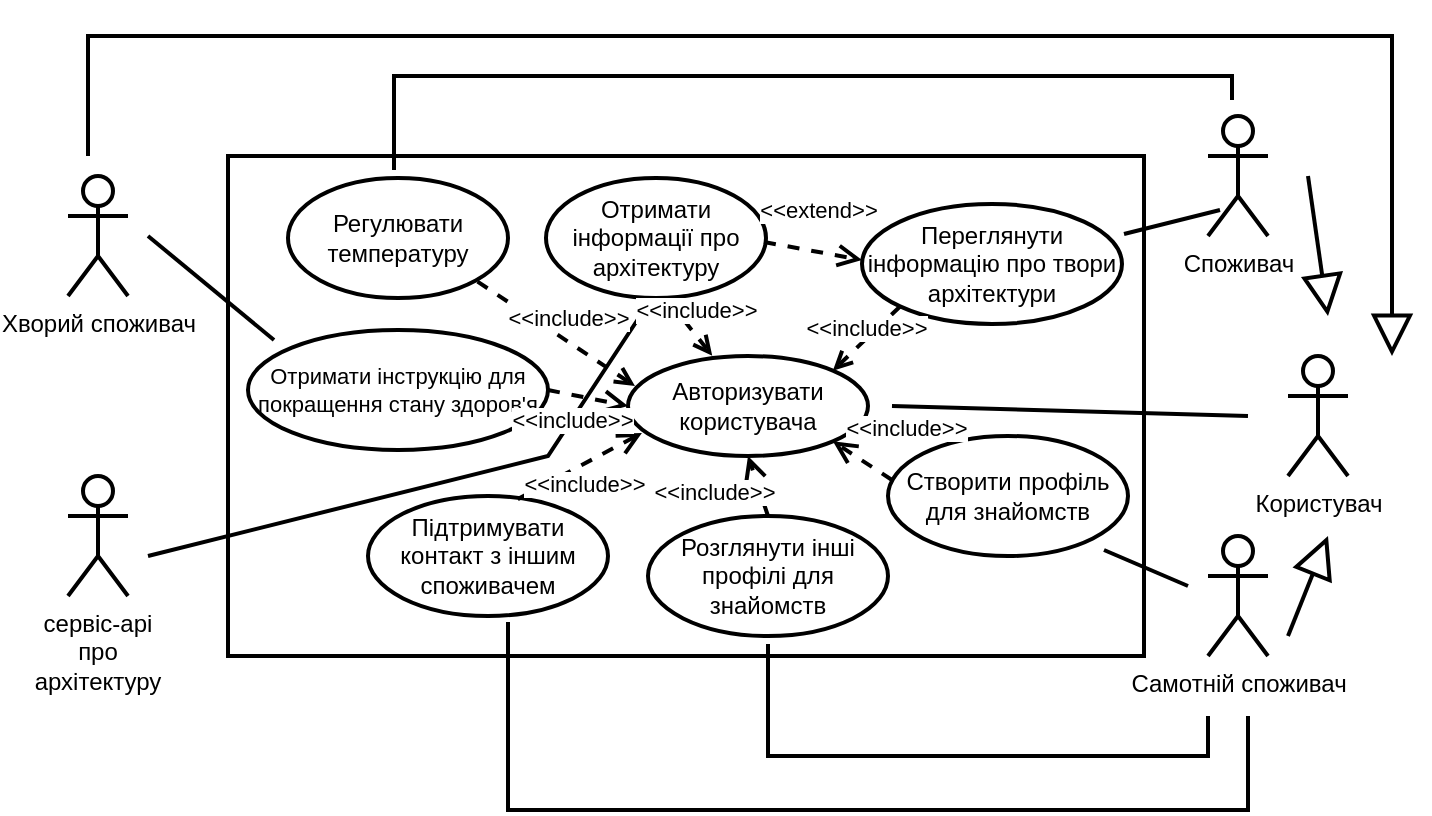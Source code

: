 <mxfile version="20.3.0" type="google"><diagram id="sZy7QvhaJ3p7N80DQnoZ" name="Page-1"><mxGraphModel grid="1" page="1" gridSize="10" guides="1" tooltips="1" connect="1" arrows="1" fold="1" pageScale="1" pageWidth="827" pageHeight="1169" math="0" shadow="0"><root><mxCell id="0"/><mxCell id="1" parent="0"/><mxCell id="dYfooo_JBhy-FhwJGxgP-1" value="" style="rounded=0;whiteSpace=wrap;html=1;fontSize=12;align=center;sketch=0;spacing=2;strokeWidth=2;" vertex="1" parent="1"><mxGeometry x="130" y="170" width="458" height="250" as="geometry"/></mxCell><mxCell id="dYfooo_JBhy-FhwJGxgP-2" value="Самотній споживач" style="shape=umlActor;verticalLabelPosition=bottom;verticalAlign=top;html=1;outlineConnect=0;strokeWidth=2;" vertex="1" parent="1"><mxGeometry x="620" y="360" width="30" height="60" as="geometry"/></mxCell><mxCell id="dYfooo_JBhy-FhwJGxgP-3" value="Споживач" style="shape=umlActor;verticalLabelPosition=bottom;verticalAlign=top;html=1;outlineConnect=0;strokeWidth=2;" vertex="1" parent="1"><mxGeometry x="620" y="150" width="30" height="60" as="geometry"/></mxCell><mxCell id="dYfooo_JBhy-FhwJGxgP-4" value="сервіс-api про архітектуру" style="shape=umlActor;verticalLabelPosition=bottom;verticalAlign=top;html=1;outlineConnect=0;strokeWidth=2;whiteSpace=wrap;" vertex="1" parent="1"><mxGeometry x="50" y="330" width="30" height="60" as="geometry"/></mxCell><mxCell id="dYfooo_JBhy-FhwJGxgP-5" value="Хворий споживач" style="shape=umlActor;verticalLabelPosition=bottom;verticalAlign=top;html=1;outlineConnect=0;strokeWidth=2;" vertex="1" parent="1"><mxGeometry x="50" y="180" width="30" height="60" as="geometry"/></mxCell><mxCell id="dYfooo_JBhy-FhwJGxgP-11" value="Користувач" style="shape=umlActor;verticalLabelPosition=bottom;verticalAlign=top;html=1;outlineConnect=0;strokeWidth=2;" vertex="1" parent="1"><mxGeometry x="660" y="270" width="30" height="60" as="geometry"/></mxCell><mxCell id="dYfooo_JBhy-FhwJGxgP-12" value="Авторизувати користувача" style="ellipse;whiteSpace=wrap;html=1;strokeWidth=2;" vertex="1" parent="1"><mxGeometry x="330" y="270" width="120" height="50" as="geometry"/></mxCell><mxCell id="dYfooo_JBhy-FhwJGxgP-13" value="" style="endArrow=block;endFill=0;endSize=16;html=1;rounded=0;strokeWidth=2;startSize=0;" edge="1" parent="1"><mxGeometry width="160" relative="1" as="geometry"><mxPoint x="660" y="410" as="sourcePoint"/><mxPoint x="680" y="360" as="targetPoint"/></mxGeometry></mxCell><mxCell id="dYfooo_JBhy-FhwJGxgP-14" value="" style="endArrow=block;endFill=0;endSize=16;html=1;rounded=0;strokeWidth=2;startSize=0;" edge="1" parent="1"><mxGeometry width="160" relative="1" as="geometry"><mxPoint x="670" y="180" as="sourcePoint"/><mxPoint x="680" y="250" as="targetPoint"/></mxGeometry></mxCell><mxCell id="dYfooo_JBhy-FhwJGxgP-15" value="" style="endArrow=none;endFill=0;endSize=24;html=1;rounded=0;strokeWidth=2;" edge="1" parent="1"><mxGeometry width="160" relative="1" as="geometry"><mxPoint x="462" y="295" as="sourcePoint"/><mxPoint x="640" y="300" as="targetPoint"/></mxGeometry></mxCell><mxCell id="dYfooo_JBhy-FhwJGxgP-17" value="" style="endArrow=block;endFill=0;endSize=16;html=1;rounded=0;strokeWidth=2;startSize=0;edgeStyle=orthogonalEdgeStyle;" edge="1" parent="1"><mxGeometry width="160" relative="1" as="geometry"><mxPoint x="60" y="170" as="sourcePoint"/><mxPoint x="712" y="270" as="targetPoint"/><Array as="points"><mxPoint x="60" y="110"/><mxPoint x="712" y="110"/></Array></mxGeometry></mxCell><mxCell id="dYfooo_JBhy-FhwJGxgP-19" value="Створити профіль для знайомств" style="ellipse;whiteSpace=wrap;html=1;strokeWidth=2;" vertex="1" parent="1"><mxGeometry x="460" y="310" width="120" height="60" as="geometry"/></mxCell><mxCell id="dYfooo_JBhy-FhwJGxgP-20" value="" style="endArrow=none;endFill=0;endSize=24;html=1;rounded=0;strokeWidth=2;" edge="1" parent="1"><mxGeometry width="160" relative="1" as="geometry"><mxPoint x="568" y="367" as="sourcePoint"/><mxPoint x="610" y="385" as="targetPoint"/></mxGeometry></mxCell><mxCell id="dYfooo_JBhy-FhwJGxgP-22" value="Розглянути інші профілі для знайомств" style="ellipse;whiteSpace=wrap;html=1;strokeWidth=2;" vertex="1" parent="1"><mxGeometry x="340" y="350" width="120" height="60" as="geometry"/></mxCell><mxCell id="dYfooo_JBhy-FhwJGxgP-24" value="Підтримувати контакт з іншим споживачем" style="ellipse;whiteSpace=wrap;html=1;strokeWidth=2;" vertex="1" parent="1"><mxGeometry x="200" y="340" width="120" height="60" as="geometry"/></mxCell><mxCell id="dYfooo_JBhy-FhwJGxgP-25" value="" style="endArrow=none;endFill=0;endSize=24;html=1;rounded=0;strokeWidth=2;edgeStyle=orthogonalEdgeStyle;" edge="1" parent="1"><mxGeometry width="160" relative="1" as="geometry"><mxPoint x="400" y="414" as="sourcePoint"/><mxPoint x="620" y="450" as="targetPoint"/><Array as="points"><mxPoint x="400" y="422"/><mxPoint x="400" y="470"/><mxPoint x="620" y="470"/></Array></mxGeometry></mxCell><mxCell id="dYfooo_JBhy-FhwJGxgP-26" value="" style="endArrow=none;endFill=0;endSize=24;html=1;rounded=0;strokeWidth=2;edgeStyle=orthogonalEdgeStyle;" edge="1" parent="1"><mxGeometry width="160" relative="1" as="geometry"><mxPoint x="270" y="403" as="sourcePoint"/><mxPoint x="640" y="450" as="targetPoint"/><Array as="points"><mxPoint x="270" y="497"/><mxPoint x="640" y="497"/></Array></mxGeometry></mxCell><mxCell id="dYfooo_JBhy-FhwJGxgP-27" value="Переглянути інформацію про твори архітектури" style="ellipse;whiteSpace=wrap;html=1;strokeWidth=2;" vertex="1" parent="1"><mxGeometry x="447" y="194" width="130" height="60" as="geometry"/></mxCell><mxCell id="dYfooo_JBhy-FhwJGxgP-29" value="" style="endArrow=none;endFill=0;endSize=24;html=1;rounded=0;strokeWidth=2;" edge="1" parent="1"><mxGeometry width="160" relative="1" as="geometry"><mxPoint x="578" y="209" as="sourcePoint"/><mxPoint x="626" y="197" as="targetPoint"/></mxGeometry></mxCell><mxCell id="dYfooo_JBhy-FhwJGxgP-30" value="Отримати інформації про архітектуру" style="ellipse;whiteSpace=wrap;html=1;strokeWidth=2;" vertex="1" parent="1"><mxGeometry x="289" y="181" width="110" height="60" as="geometry"/></mxCell><mxCell id="dYfooo_JBhy-FhwJGxgP-33" value="" style="endArrow=none;endFill=0;endSize=24;html=1;rounded=0;strokeWidth=2;" edge="1" parent="1"><mxGeometry width="160" relative="1" as="geometry"><mxPoint x="90" y="370" as="sourcePoint"/><mxPoint x="338" y="247" as="targetPoint"/><Array as="points"><mxPoint x="290" y="320"/></Array></mxGeometry></mxCell><mxCell id="dYfooo_JBhy-FhwJGxgP-35" value="Регулювати температуру" style="ellipse;whiteSpace=wrap;html=1;strokeWidth=2;" vertex="1" parent="1"><mxGeometry x="160" y="181" width="110" height="60" as="geometry"/></mxCell><mxCell id="dYfooo_JBhy-FhwJGxgP-36" value="" style="endArrow=none;endFill=0;endSize=24;html=1;rounded=0;strokeWidth=2;edgeStyle=orthogonalEdgeStyle;" edge="1" parent="1"><mxGeometry width="160" relative="1" as="geometry"><mxPoint x="214" y="176" as="sourcePoint"/><mxPoint x="632" y="142" as="targetPoint"/><Array as="points"><mxPoint x="213" y="176"/><mxPoint x="213" y="130"/><mxPoint x="632" y="130"/></Array></mxGeometry></mxCell><mxCell id="dYfooo_JBhy-FhwJGxgP-37" value="&lt;font style=&quot;font-size: 11px;&quot;&gt;Отримати інструкцію для покращення стану здоров'я&lt;/font&gt;" style="ellipse;whiteSpace=wrap;html=1;strokeWidth=2;fontSize=11;" vertex="1" parent="1"><mxGeometry x="140" y="257" width="150" height="60" as="geometry"/></mxCell><mxCell id="dYfooo_JBhy-FhwJGxgP-38" value="" style="endArrow=none;endFill=0;endSize=24;html=1;rounded=0;strokeWidth=2;" edge="1" parent="1"><mxGeometry width="160" relative="1" as="geometry"><mxPoint x="90" y="210" as="sourcePoint"/><mxPoint x="153" y="262" as="targetPoint"/><Array as="points"/></mxGeometry></mxCell><mxCell id="dYfooo_JBhy-FhwJGxgP-40" value="&amp;lt;&amp;lt;extend&amp;gt;&amp;gt;" style="html=1;verticalAlign=bottom;endArrow=open;dashed=1;endSize=8;rounded=0;strokeWidth=2;fontSize=11;" edge="1" parent="1"><mxGeometry x="0.015" y="12" relative="1" as="geometry"><mxPoint x="398" y="213" as="sourcePoint"/><mxPoint x="447" y="222" as="targetPoint"/><mxPoint as="offset"/></mxGeometry></mxCell><mxCell id="dYfooo_JBhy-FhwJGxgP-41" value="&amp;lt;&amp;lt;include&amp;gt;&amp;gt;" style="html=1;verticalAlign=bottom;endArrow=none;dashed=1;endSize=8;rounded=0;strokeWidth=2;fontSize=11;exitX=0.029;exitY=0.301;exitDx=0;exitDy=0;exitPerimeter=0;entryX=1;entryY=1;entryDx=0;entryDy=0;endFill=0;startArrow=open;startFill=0;" edge="1" parent="1" source="dYfooo_JBhy-FhwJGxgP-12" target="dYfooo_JBhy-FhwJGxgP-35"><mxGeometry x="-0.126" y="-2" relative="1" as="geometry"><mxPoint x="408" y="223" as="sourcePoint"/><mxPoint x="457" y="232" as="targetPoint"/><mxPoint as="offset"/></mxGeometry></mxCell><mxCell id="dYfooo_JBhy-FhwJGxgP-42" value="&amp;lt;&amp;lt;include&amp;gt;&amp;gt;" style="html=1;verticalAlign=bottom;endArrow=none;dashed=1;endSize=8;rounded=0;strokeWidth=2;fontSize=11;exitX=0.351;exitY=-0.003;exitDx=0;exitDy=0;exitPerimeter=0;entryX=0.555;entryY=1.02;entryDx=0;entryDy=0;entryPerimeter=0;startArrow=open;startFill=0;endFill=0;" edge="1" parent="1" source="dYfooo_JBhy-FhwJGxgP-12" target="dYfooo_JBhy-FhwJGxgP-30"><mxGeometry x="-0.126" y="-2" relative="1" as="geometry"><mxPoint x="343.48" y="295.05" as="sourcePoint"/><mxPoint x="263.932" y="242.191" as="targetPoint"/><mxPoint as="offset"/></mxGeometry></mxCell><mxCell id="dYfooo_JBhy-FhwJGxgP-43" value="&amp;lt;&amp;lt;include&amp;gt;&amp;gt;" style="html=1;verticalAlign=bottom;endArrow=none;dashed=1;endSize=8;rounded=0;strokeWidth=2;fontSize=11;exitX=1;exitY=0;exitDx=0;exitDy=0;entryX=0;entryY=1;entryDx=0;entryDy=0;endFill=0;startArrow=open;startFill=0;" edge="1" parent="1" source="dYfooo_JBhy-FhwJGxgP-12" target="dYfooo_JBhy-FhwJGxgP-27"><mxGeometry x="-0.126" y="-2" relative="1" as="geometry"><mxPoint x="353.48" y="305.05" as="sourcePoint"/><mxPoint x="273.932" y="252.191" as="targetPoint"/><mxPoint as="offset"/></mxGeometry></mxCell><mxCell id="dYfooo_JBhy-FhwJGxgP-44" value="&amp;lt;&amp;lt;include&amp;gt;&amp;gt;" style="html=1;verticalAlign=bottom;endArrow=open;dashed=1;endSize=8;rounded=0;strokeWidth=2;fontSize=11;entryX=1;entryY=1;entryDx=0;entryDy=0;" edge="1" parent="1" target="dYfooo_JBhy-FhwJGxgP-12"><mxGeometry x="-0.808" y="-18" relative="1" as="geometry"><mxPoint x="462" y="332" as="sourcePoint"/><mxPoint x="283.932" y="262.191" as="targetPoint"/><mxPoint as="offset"/></mxGeometry></mxCell><mxCell id="dYfooo_JBhy-FhwJGxgP-45" value="&amp;lt;&amp;lt;include&amp;gt;&amp;gt;" style="html=1;verticalAlign=bottom;endArrow=open;dashed=1;endSize=8;rounded=0;strokeWidth=2;fontSize=11;exitX=0.5;exitY=0;exitDx=0;exitDy=0;entryX=0.5;entryY=1;entryDx=0;entryDy=0;" edge="1" parent="1" source="dYfooo_JBhy-FhwJGxgP-22" target="dYfooo_JBhy-FhwJGxgP-12"><mxGeometry x="-0.28" y="25" relative="1" as="geometry"><mxPoint x="373.48" y="325.05" as="sourcePoint"/><mxPoint x="293.932" y="272.191" as="targetPoint"/><mxPoint as="offset"/></mxGeometry></mxCell><mxCell id="dYfooo_JBhy-FhwJGxgP-46" value="&amp;lt;&amp;lt;include&amp;gt;&amp;gt;" style="html=1;verticalAlign=bottom;endArrow=open;dashed=1;endSize=8;rounded=0;strokeWidth=2;fontSize=11;exitX=0.624;exitY=0.026;exitDx=0;exitDy=0;exitPerimeter=0;entryX=0.058;entryY=0.77;entryDx=0;entryDy=0;entryPerimeter=0;" edge="1" parent="1" source="dYfooo_JBhy-FhwJGxgP-24" target="dYfooo_JBhy-FhwJGxgP-12"><mxGeometry x="-0.188" y="-17" relative="1" as="geometry"><mxPoint x="383.48" y="335.05" as="sourcePoint"/><mxPoint x="303.932" y="282.191" as="targetPoint"/><mxPoint as="offset"/></mxGeometry></mxCell><mxCell id="dYfooo_JBhy-FhwJGxgP-47" value="&amp;lt;&amp;lt;include&amp;gt;&amp;gt;" style="html=1;verticalAlign=bottom;endArrow=open;dashed=1;endSize=8;rounded=0;strokeWidth=2;fontSize=11;exitX=1;exitY=0.5;exitDx=0;exitDy=0;entryX=0;entryY=0.5;entryDx=0;entryDy=0;" edge="1" parent="1" source="dYfooo_JBhy-FhwJGxgP-37" target="dYfooo_JBhy-FhwJGxgP-12"><mxGeometry x="-0.192" y="-21" relative="1" as="geometry"><mxPoint x="393.48" y="345.05" as="sourcePoint"/><mxPoint x="313.932" y="292.191" as="targetPoint"/><mxPoint as="offset"/></mxGeometry></mxCell></root></mxGraphModel></diagram></mxfile>